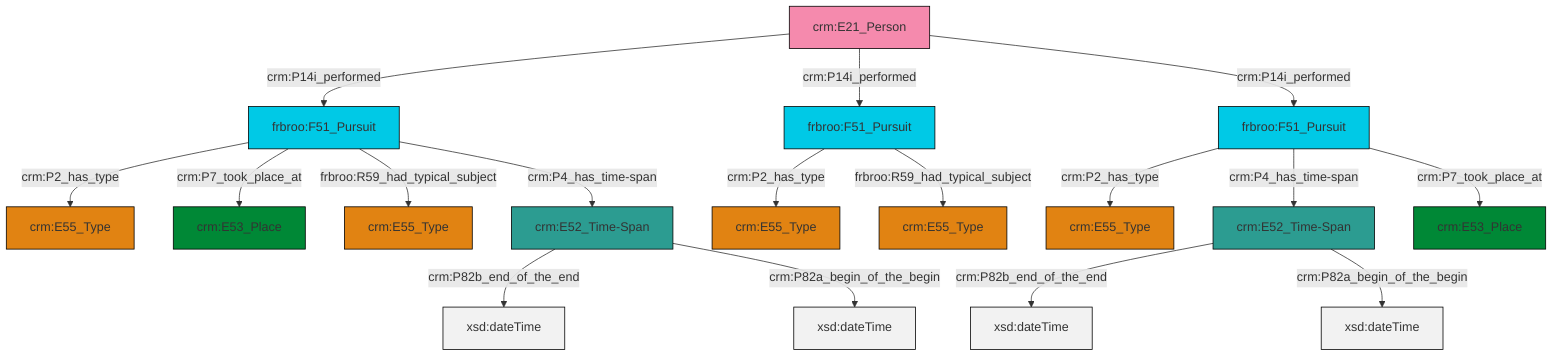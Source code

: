 graph TD
classDef Literal fill:#f2f2f2,stroke:#000000;
classDef CRM_Entity fill:#FFFFFF,stroke:#000000;
classDef Temporal_Entity fill:#00C9E6, stroke:#000000;
classDef Type fill:#E18312, stroke:#000000;
classDef Time-Span fill:#2C9C91, stroke:#000000;
classDef Appellation fill:#FFEB7F, stroke:#000000;
classDef Place fill:#008836, stroke:#000000;
classDef Persistent_Item fill:#B266B2, stroke:#000000;
classDef Conceptual_Object fill:#FFD700, stroke:#000000;
classDef Physical_Thing fill:#D2B48C, stroke:#000000;
classDef Actor fill:#f58aad, stroke:#000000;
classDef PC_Classes fill:#4ce600, stroke:#000000;
classDef Multi fill:#cccccc,stroke:#000000;

0["crm:E52_Time-Span"]:::Time-Span -->|crm:P82b_end_of_the_end| 1[xsd:dateTime]:::Literal
2["frbroo:F51_Pursuit"]:::Temporal_Entity -->|crm:P2_has_type| 3["crm:E55_Type"]:::Type
4["crm:E52_Time-Span"]:::Time-Span -->|crm:P82b_end_of_the_end| 5[xsd:dateTime]:::Literal
2["frbroo:F51_Pursuit"]:::Temporal_Entity -->|crm:P7_took_place_at| 6["crm:E53_Place"]:::Place
7["frbroo:F51_Pursuit"]:::Temporal_Entity -->|crm:P2_has_type| 8["crm:E55_Type"]:::Type
2["frbroo:F51_Pursuit"]:::Temporal_Entity -->|frbroo:R59_had_typical_subject| 16["crm:E55_Type"]:::Type
0["crm:E52_Time-Span"]:::Time-Span -->|crm:P82a_begin_of_the_begin| 19[xsd:dateTime]:::Literal
20["frbroo:F51_Pursuit"]:::Temporal_Entity -->|crm:P2_has_type| 21["crm:E55_Type"]:::Type
20["frbroo:F51_Pursuit"]:::Temporal_Entity -->|crm:P4_has_time-span| 0["crm:E52_Time-Span"]:::Time-Span
22["crm:E21_Person"]:::Actor -->|crm:P14i_performed| 2["frbroo:F51_Pursuit"]:::Temporal_Entity
22["crm:E21_Person"]:::Actor -->|crm:P14i_performed| 7["frbroo:F51_Pursuit"]:::Temporal_Entity
7["frbroo:F51_Pursuit"]:::Temporal_Entity -->|frbroo:R59_had_typical_subject| 12["crm:E55_Type"]:::Type
4["crm:E52_Time-Span"]:::Time-Span -->|crm:P82a_begin_of_the_begin| 25[xsd:dateTime]:::Literal
22["crm:E21_Person"]:::Actor -->|crm:P14i_performed| 20["frbroo:F51_Pursuit"]:::Temporal_Entity
20["frbroo:F51_Pursuit"]:::Temporal_Entity -->|crm:P7_took_place_at| 29["crm:E53_Place"]:::Place
2["frbroo:F51_Pursuit"]:::Temporal_Entity -->|crm:P4_has_time-span| 4["crm:E52_Time-Span"]:::Time-Span